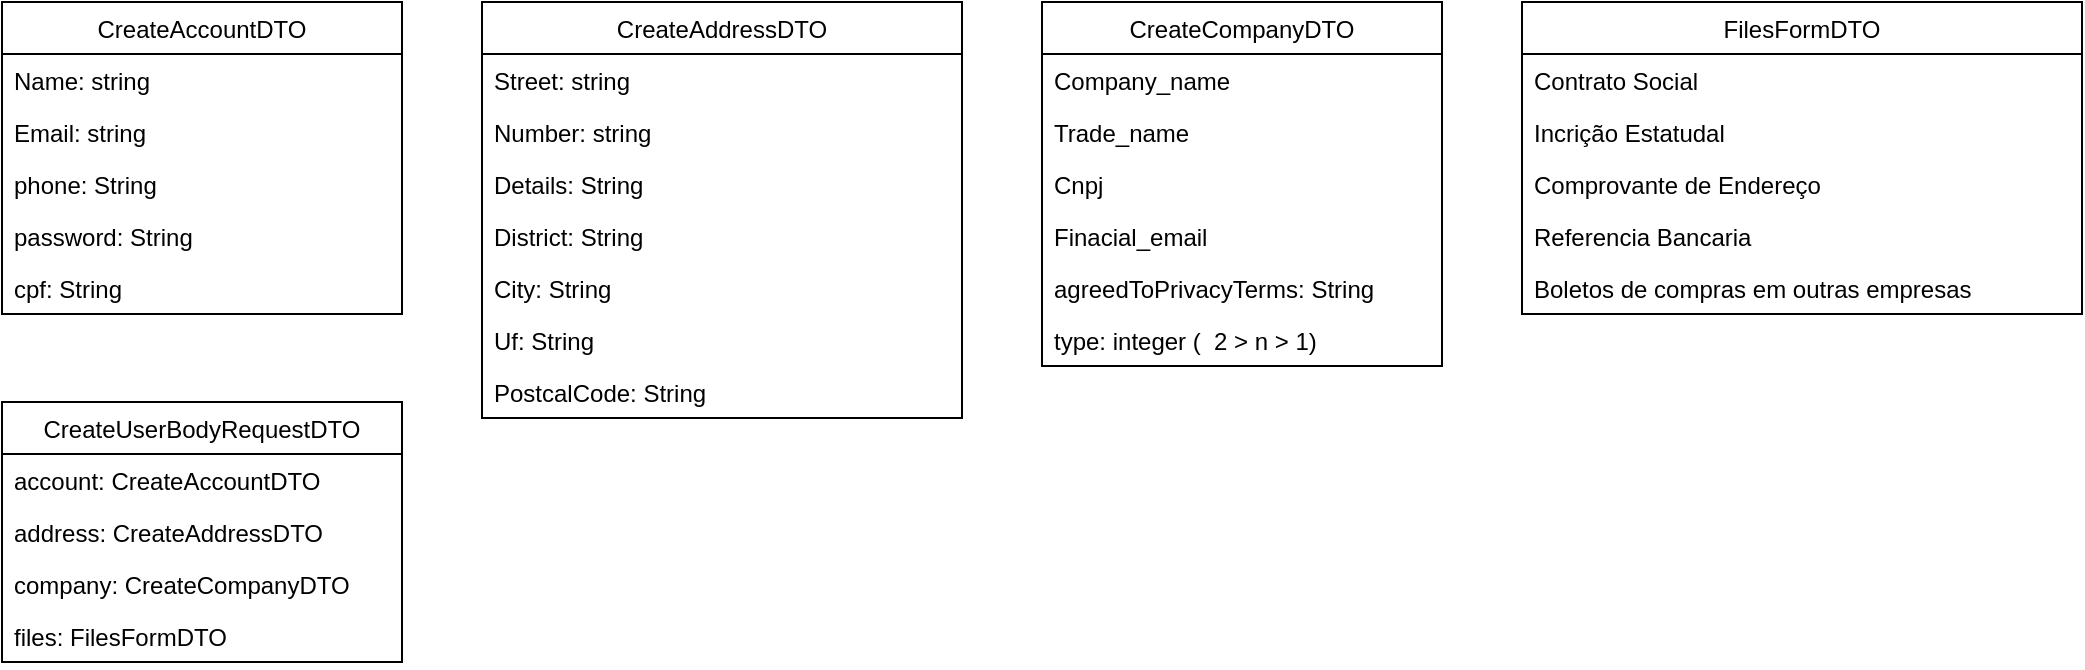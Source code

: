 <mxfile version="15.8.6" type="device"><diagram id="Uz08WfrZymfhw9IDOJvV" name="Page-1"><mxGraphModel dx="1135" dy="3570" grid="1" gridSize="10" guides="1" tooltips="1" connect="1" arrows="1" fold="1" page="1" pageScale="1" pageWidth="1100" pageHeight="850" math="0" shadow="0"><root><mxCell id="0"/><mxCell id="1" parent="0"/><mxCell id="Kmb6uO-Z0MdpF4d5Mmm3-1" value="CreateAccountDTO" style="swimlane;fontStyle=0;childLayout=stackLayout;horizontal=1;startSize=26;fillColor=none;horizontalStack=0;resizeParent=1;resizeParentMax=0;resizeLast=0;collapsible=1;marginBottom=0;" vertex="1" parent="1"><mxGeometry x="40" y="-2120" width="200" height="156" as="geometry"/></mxCell><mxCell id="Kmb6uO-Z0MdpF4d5Mmm3-2" value="Name: string" style="text;strokeColor=none;fillColor=none;align=left;verticalAlign=top;spacingLeft=4;spacingRight=4;overflow=hidden;rotatable=0;points=[[0,0.5],[1,0.5]];portConstraint=eastwest;" vertex="1" parent="Kmb6uO-Z0MdpF4d5Mmm3-1"><mxGeometry y="26" width="200" height="26" as="geometry"/></mxCell><mxCell id="Kmb6uO-Z0MdpF4d5Mmm3-3" value="Email: string" style="text;strokeColor=none;fillColor=none;align=left;verticalAlign=top;spacingLeft=4;spacingRight=4;overflow=hidden;rotatable=0;points=[[0,0.5],[1,0.5]];portConstraint=eastwest;" vertex="1" parent="Kmb6uO-Z0MdpF4d5Mmm3-1"><mxGeometry y="52" width="200" height="26" as="geometry"/></mxCell><mxCell id="Kmb6uO-Z0MdpF4d5Mmm3-4" value="phone: String" style="text;strokeColor=none;fillColor=none;align=left;verticalAlign=top;spacingLeft=4;spacingRight=4;overflow=hidden;rotatable=0;points=[[0,0.5],[1,0.5]];portConstraint=eastwest;" vertex="1" parent="Kmb6uO-Z0MdpF4d5Mmm3-1"><mxGeometry y="78" width="200" height="26" as="geometry"/></mxCell><mxCell id="Kmb6uO-Z0MdpF4d5Mmm3-5" value="password: String" style="text;strokeColor=none;fillColor=none;align=left;verticalAlign=top;spacingLeft=4;spacingRight=4;overflow=hidden;rotatable=0;points=[[0,0.5],[1,0.5]];portConstraint=eastwest;" vertex="1" parent="Kmb6uO-Z0MdpF4d5Mmm3-1"><mxGeometry y="104" width="200" height="26" as="geometry"/></mxCell><mxCell id="Kmb6uO-Z0MdpF4d5Mmm3-6" value="cpf: String" style="text;strokeColor=none;fillColor=none;align=left;verticalAlign=top;spacingLeft=4;spacingRight=4;overflow=hidden;rotatable=0;points=[[0,0.5],[1,0.5]];portConstraint=eastwest;" vertex="1" parent="Kmb6uO-Z0MdpF4d5Mmm3-1"><mxGeometry y="130" width="200" height="26" as="geometry"/></mxCell><mxCell id="Kmb6uO-Z0MdpF4d5Mmm3-7" value="CreateAddressDTO" style="swimlane;fontStyle=0;childLayout=stackLayout;horizontal=1;startSize=26;fillColor=none;horizontalStack=0;resizeParent=1;resizeParentMax=0;resizeLast=0;collapsible=1;marginBottom=0;" vertex="1" parent="1"><mxGeometry x="280" y="-2120" width="240" height="208" as="geometry"/></mxCell><mxCell id="Kmb6uO-Z0MdpF4d5Mmm3-8" value="Street: string" style="text;strokeColor=none;fillColor=none;align=left;verticalAlign=top;spacingLeft=4;spacingRight=4;overflow=hidden;rotatable=0;points=[[0,0.5],[1,0.5]];portConstraint=eastwest;" vertex="1" parent="Kmb6uO-Z0MdpF4d5Mmm3-7"><mxGeometry y="26" width="240" height="26" as="geometry"/></mxCell><mxCell id="Kmb6uO-Z0MdpF4d5Mmm3-9" value="Number: string" style="text;strokeColor=none;fillColor=none;align=left;verticalAlign=top;spacingLeft=4;spacingRight=4;overflow=hidden;rotatable=0;points=[[0,0.5],[1,0.5]];portConstraint=eastwest;" vertex="1" parent="Kmb6uO-Z0MdpF4d5Mmm3-7"><mxGeometry y="52" width="240" height="26" as="geometry"/></mxCell><mxCell id="Kmb6uO-Z0MdpF4d5Mmm3-10" value="Details: String" style="text;strokeColor=none;fillColor=none;align=left;verticalAlign=top;spacingLeft=4;spacingRight=4;overflow=hidden;rotatable=0;points=[[0,0.5],[1,0.5]];portConstraint=eastwest;" vertex="1" parent="Kmb6uO-Z0MdpF4d5Mmm3-7"><mxGeometry y="78" width="240" height="26" as="geometry"/></mxCell><mxCell id="Kmb6uO-Z0MdpF4d5Mmm3-11" value="District: String" style="text;strokeColor=none;fillColor=none;align=left;verticalAlign=top;spacingLeft=4;spacingRight=4;overflow=hidden;rotatable=0;points=[[0,0.5],[1,0.5]];portConstraint=eastwest;" vertex="1" parent="Kmb6uO-Z0MdpF4d5Mmm3-7"><mxGeometry y="104" width="240" height="26" as="geometry"/></mxCell><mxCell id="Kmb6uO-Z0MdpF4d5Mmm3-12" value="City: String" style="text;strokeColor=none;fillColor=none;align=left;verticalAlign=top;spacingLeft=4;spacingRight=4;overflow=hidden;rotatable=0;points=[[0,0.5],[1,0.5]];portConstraint=eastwest;" vertex="1" parent="Kmb6uO-Z0MdpF4d5Mmm3-7"><mxGeometry y="130" width="240" height="26" as="geometry"/></mxCell><mxCell id="Kmb6uO-Z0MdpF4d5Mmm3-13" value="Uf: String" style="text;strokeColor=none;fillColor=none;align=left;verticalAlign=top;spacingLeft=4;spacingRight=4;overflow=hidden;rotatable=0;points=[[0,0.5],[1,0.5]];portConstraint=eastwest;" vertex="1" parent="Kmb6uO-Z0MdpF4d5Mmm3-7"><mxGeometry y="156" width="240" height="26" as="geometry"/></mxCell><mxCell id="Kmb6uO-Z0MdpF4d5Mmm3-14" value="PostcalCode: String" style="text;strokeColor=none;fillColor=none;align=left;verticalAlign=top;spacingLeft=4;spacingRight=4;overflow=hidden;rotatable=0;points=[[0,0.5],[1,0.5]];portConstraint=eastwest;" vertex="1" parent="Kmb6uO-Z0MdpF4d5Mmm3-7"><mxGeometry y="182" width="240" height="26" as="geometry"/></mxCell><mxCell id="Kmb6uO-Z0MdpF4d5Mmm3-15" value="CreateCompanyDTO" style="swimlane;fontStyle=0;childLayout=stackLayout;horizontal=1;startSize=26;fillColor=none;horizontalStack=0;resizeParent=1;resizeParentMax=0;resizeLast=0;collapsible=1;marginBottom=0;" vertex="1" parent="1"><mxGeometry x="560" y="-2120" width="200" height="182" as="geometry"/></mxCell><mxCell id="Kmb6uO-Z0MdpF4d5Mmm3-16" value="Company_name" style="text;strokeColor=none;fillColor=none;align=left;verticalAlign=top;spacingLeft=4;spacingRight=4;overflow=hidden;rotatable=0;points=[[0,0.5],[1,0.5]];portConstraint=eastwest;" vertex="1" parent="Kmb6uO-Z0MdpF4d5Mmm3-15"><mxGeometry y="26" width="200" height="26" as="geometry"/></mxCell><mxCell id="Kmb6uO-Z0MdpF4d5Mmm3-17" value="Trade_name" style="text;strokeColor=none;fillColor=none;align=left;verticalAlign=top;spacingLeft=4;spacingRight=4;overflow=hidden;rotatable=0;points=[[0,0.5],[1,0.5]];portConstraint=eastwest;" vertex="1" parent="Kmb6uO-Z0MdpF4d5Mmm3-15"><mxGeometry y="52" width="200" height="26" as="geometry"/></mxCell><mxCell id="Kmb6uO-Z0MdpF4d5Mmm3-18" value="Cnpj&#10;" style="text;strokeColor=none;fillColor=none;align=left;verticalAlign=top;spacingLeft=4;spacingRight=4;overflow=hidden;rotatable=0;points=[[0,0.5],[1,0.5]];portConstraint=eastwest;" vertex="1" parent="Kmb6uO-Z0MdpF4d5Mmm3-15"><mxGeometry y="78" width="200" height="26" as="geometry"/></mxCell><mxCell id="Kmb6uO-Z0MdpF4d5Mmm3-19" value="Finacial_email" style="text;strokeColor=none;fillColor=none;align=left;verticalAlign=top;spacingLeft=4;spacingRight=4;overflow=hidden;rotatable=0;points=[[0,0.5],[1,0.5]];portConstraint=eastwest;" vertex="1" parent="Kmb6uO-Z0MdpF4d5Mmm3-15"><mxGeometry y="104" width="200" height="26" as="geometry"/></mxCell><mxCell id="Kmb6uO-Z0MdpF4d5Mmm3-20" value="agreedToPrivacyTerms: String" style="text;strokeColor=none;fillColor=none;align=left;verticalAlign=top;spacingLeft=4;spacingRight=4;overflow=hidden;rotatable=0;points=[[0,0.5],[1,0.5]];portConstraint=eastwest;" vertex="1" parent="Kmb6uO-Z0MdpF4d5Mmm3-15"><mxGeometry y="130" width="200" height="26" as="geometry"/></mxCell><mxCell id="Kmb6uO-Z0MdpF4d5Mmm3-21" value="type: integer (  2 &gt; n &gt; 1)" style="text;strokeColor=none;fillColor=none;align=left;verticalAlign=top;spacingLeft=4;spacingRight=4;overflow=hidden;rotatable=0;points=[[0,0.5],[1,0.5]];portConstraint=eastwest;" vertex="1" parent="Kmb6uO-Z0MdpF4d5Mmm3-15"><mxGeometry y="156" width="200" height="26" as="geometry"/></mxCell><mxCell id="Kmb6uO-Z0MdpF4d5Mmm3-22" value="FilesFormDTO" style="swimlane;fontStyle=0;childLayout=stackLayout;horizontal=1;startSize=26;fillColor=none;horizontalStack=0;resizeParent=1;resizeParentMax=0;resizeLast=0;collapsible=1;marginBottom=0;" vertex="1" parent="1"><mxGeometry x="800" y="-2120" width="280" height="156" as="geometry"/></mxCell><mxCell id="Kmb6uO-Z0MdpF4d5Mmm3-23" value="Contrato Social" style="text;strokeColor=none;fillColor=none;align=left;verticalAlign=top;spacingLeft=4;spacingRight=4;overflow=hidden;rotatable=0;points=[[0,0.5],[1,0.5]];portConstraint=eastwest;" vertex="1" parent="Kmb6uO-Z0MdpF4d5Mmm3-22"><mxGeometry y="26" width="280" height="26" as="geometry"/></mxCell><mxCell id="Kmb6uO-Z0MdpF4d5Mmm3-24" value="Incrição Estatudal" style="text;strokeColor=none;fillColor=none;align=left;verticalAlign=top;spacingLeft=4;spacingRight=4;overflow=hidden;rotatable=0;points=[[0,0.5],[1,0.5]];portConstraint=eastwest;" vertex="1" parent="Kmb6uO-Z0MdpF4d5Mmm3-22"><mxGeometry y="52" width="280" height="26" as="geometry"/></mxCell><mxCell id="Kmb6uO-Z0MdpF4d5Mmm3-25" value="Comprovante de Endereço" style="text;strokeColor=none;fillColor=none;align=left;verticalAlign=top;spacingLeft=4;spacingRight=4;overflow=hidden;rotatable=0;points=[[0,0.5],[1,0.5]];portConstraint=eastwest;" vertex="1" parent="Kmb6uO-Z0MdpF4d5Mmm3-22"><mxGeometry y="78" width="280" height="26" as="geometry"/></mxCell><mxCell id="Kmb6uO-Z0MdpF4d5Mmm3-26" value="Referencia Bancaria" style="text;strokeColor=none;fillColor=none;align=left;verticalAlign=top;spacingLeft=4;spacingRight=4;overflow=hidden;rotatable=0;points=[[0,0.5],[1,0.5]];portConstraint=eastwest;" vertex="1" parent="Kmb6uO-Z0MdpF4d5Mmm3-22"><mxGeometry y="104" width="280" height="26" as="geometry"/></mxCell><mxCell id="Kmb6uO-Z0MdpF4d5Mmm3-27" value="Boletos de compras em outras empresas" style="text;strokeColor=none;fillColor=none;align=left;verticalAlign=top;spacingLeft=4;spacingRight=4;overflow=hidden;rotatable=0;points=[[0,0.5],[1,0.5]];portConstraint=eastwest;" vertex="1" parent="Kmb6uO-Z0MdpF4d5Mmm3-22"><mxGeometry y="130" width="280" height="26" as="geometry"/></mxCell><mxCell id="Kmb6uO-Z0MdpF4d5Mmm3-28" value="CreateUserBodyRequestDTO" style="swimlane;fontStyle=0;childLayout=stackLayout;horizontal=1;startSize=26;fillColor=none;horizontalStack=0;resizeParent=1;resizeParentMax=0;resizeLast=0;collapsible=1;marginBottom=0;" vertex="1" parent="1"><mxGeometry x="40" y="-1920" width="200" height="130" as="geometry"/></mxCell><mxCell id="Kmb6uO-Z0MdpF4d5Mmm3-29" value="account: CreateAccountDTO" style="text;strokeColor=none;fillColor=none;align=left;verticalAlign=top;spacingLeft=4;spacingRight=4;overflow=hidden;rotatable=0;points=[[0,0.5],[1,0.5]];portConstraint=eastwest;" vertex="1" parent="Kmb6uO-Z0MdpF4d5Mmm3-28"><mxGeometry y="26" width="200" height="26" as="geometry"/></mxCell><mxCell id="Kmb6uO-Z0MdpF4d5Mmm3-30" value="address: CreateAddressDTO" style="text;strokeColor=none;fillColor=none;align=left;verticalAlign=top;spacingLeft=4;spacingRight=4;overflow=hidden;rotatable=0;points=[[0,0.5],[1,0.5]];portConstraint=eastwest;" vertex="1" parent="Kmb6uO-Z0MdpF4d5Mmm3-28"><mxGeometry y="52" width="200" height="26" as="geometry"/></mxCell><mxCell id="Kmb6uO-Z0MdpF4d5Mmm3-31" value="company: CreateCompanyDTO" style="text;strokeColor=none;fillColor=none;align=left;verticalAlign=top;spacingLeft=4;spacingRight=4;overflow=hidden;rotatable=0;points=[[0,0.5],[1,0.5]];portConstraint=eastwest;" vertex="1" parent="Kmb6uO-Z0MdpF4d5Mmm3-28"><mxGeometry y="78" width="200" height="26" as="geometry"/></mxCell><mxCell id="Kmb6uO-Z0MdpF4d5Mmm3-32" value="files: FilesFormDTO" style="text;strokeColor=none;fillColor=none;align=left;verticalAlign=top;spacingLeft=4;spacingRight=4;overflow=hidden;rotatable=0;points=[[0,0.5],[1,0.5]];portConstraint=eastwest;" vertex="1" parent="Kmb6uO-Z0MdpF4d5Mmm3-28"><mxGeometry y="104" width="200" height="26" as="geometry"/></mxCell></root></mxGraphModel></diagram></mxfile>